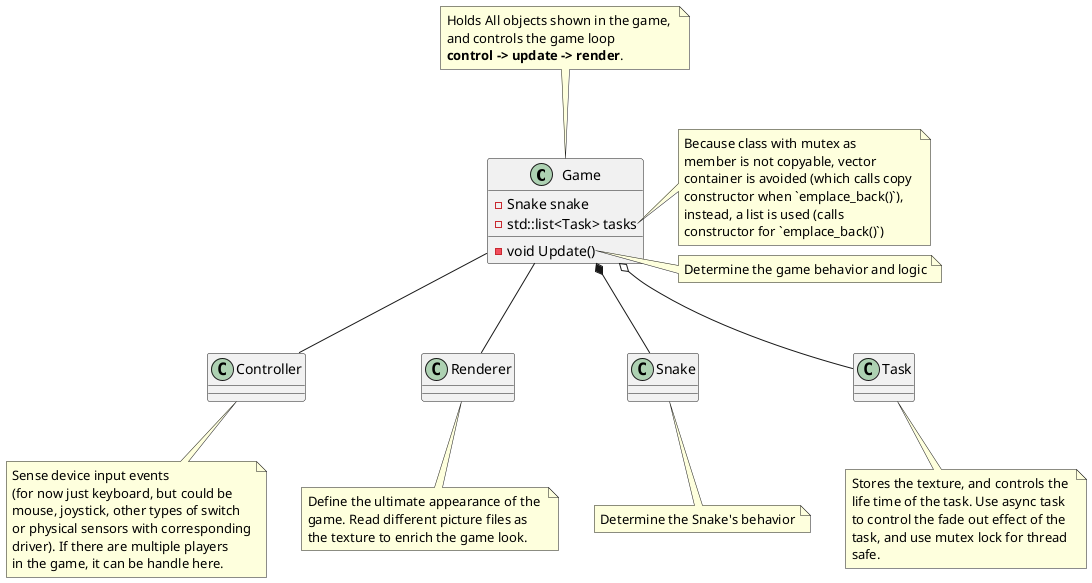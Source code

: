 ```plantuml
@startuml
class Game {
  - void Update()
  - Snake snake
  - std::list<Task> tasks
}
note top of Game
Holds All objects shown in the game, 
and controls the game loop 
**control -> update -> render**.
end note

note right of Game::tasks
Because class with mutex as 
member is not copyable, vector 
container is avoided (which calls copy 
constructor when `emplace_back()`), 
instead, a list is used (calls 
constructor for `emplace_back()`)
end note

note right of Game::Update
Determine the game behavior and logic
end note 

class Controller

note bottom of Controller
Sense device input events
(for now just keyboard, but could be 
mouse, joystick, other types of switch 
or physical sensors with corresponding
driver). If there are multiple players
in the game, it can be handle here. 
end note

class Renderer

note bottom of Renderer
Define the ultimate appearance of the 
game. Read different picture files as 
the texture to enrich the game look.
end note

class Snake
note bottom of Snake
Determine the Snake's behavior
end note

class Task
note bottom of Task
Stores the texture, and controls the 
life time of the task. Use async task 
to control the fade out effect of the 
task, and use mutex lock for thread 
safe.
end note

Game -- Controller
Game -- Renderer
Game *-- Snake
Game o-- Task
@enduml
```
